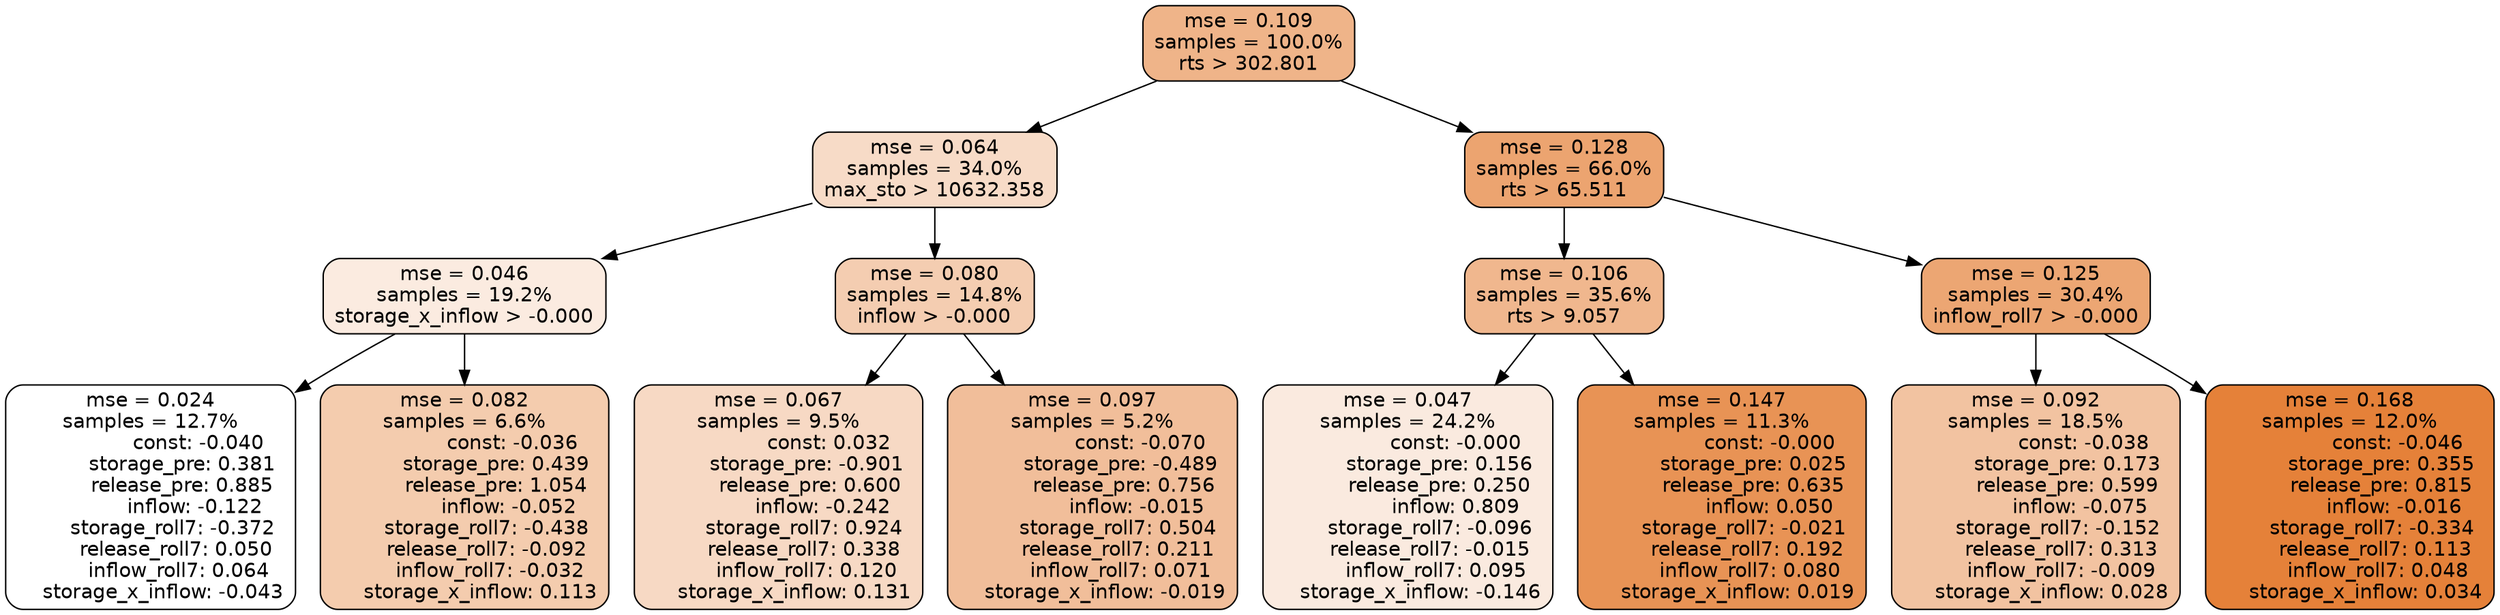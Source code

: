 digraph tree {
node [shape=rectangle, style="filled, rounded", color="black", fontname=helvetica] ;
edge [fontname=helvetica] ;
	"0" [label="mse = 0.109
samples = 100.0%
rts > 302.801", fillcolor="#efb489"]
	"8" [label="mse = 0.064
samples = 34.0%
max_sto > 10632.358", fillcolor="#f7dbc7"]
	"1" [label="mse = 0.128
samples = 66.0%
rts > 65.511", fillcolor="#eca470"]
	"9" [label="mse = 0.046
samples = 19.2%
storage_x_inflow > -0.000", fillcolor="#fbebe0"]
	"12" [label="mse = 0.080
samples = 14.8%
inflow > -0.000", fillcolor="#f4cdb1"]
	"2" [label="mse = 0.106
samples = 35.6%
rts > 9.057", fillcolor="#f0b78e"]
	"5" [label="mse = 0.125
samples = 30.4%
inflow_roll7 > -0.000", fillcolor="#eca673"]
	"10" [label="mse = 0.024
samples = 12.7%
               const: -0.040
          storage_pre: 0.381
          release_pre: 0.885
              inflow: -0.122
       storage_roll7: -0.372
        release_roll7: 0.050
         inflow_roll7: 0.064
    storage_x_inflow: -0.043", fillcolor="#ffffff"]
	"11" [label="mse = 0.082
samples = 6.6%
               const: -0.036
          storage_pre: 0.439
          release_pre: 1.054
              inflow: -0.052
       storage_roll7: -0.438
       release_roll7: -0.092
        inflow_roll7: -0.032
     storage_x_inflow: 0.113", fillcolor="#f4ccae"]
	"13" [label="mse = 0.067
samples = 9.5%
                const: 0.032
         storage_pre: -0.901
          release_pre: 0.600
              inflow: -0.242
        storage_roll7: 0.924
        release_roll7: 0.338
         inflow_roll7: 0.120
     storage_x_inflow: 0.131", fillcolor="#f7d9c4"]
	"14" [label="mse = 0.097
samples = 5.2%
               const: -0.070
         storage_pre: -0.489
          release_pre: 0.756
              inflow: -0.015
        storage_roll7: 0.504
        release_roll7: 0.211
         inflow_roll7: 0.071
    storage_x_inflow: -0.019", fillcolor="#f1be9a"]
	"3" [label="mse = 0.047
samples = 24.2%
               const: -0.000
          storage_pre: 0.156
          release_pre: 0.250
               inflow: 0.809
       storage_roll7: -0.096
       release_roll7: -0.015
         inflow_roll7: 0.095
    storage_x_inflow: -0.146", fillcolor="#faeadf"]
	"4" [label="mse = 0.147
samples = 11.3%
               const: -0.000
          storage_pre: 0.025
          release_pre: 0.635
               inflow: 0.050
       storage_roll7: -0.021
        release_roll7: 0.192
         inflow_roll7: 0.080
     storage_x_inflow: 0.019", fillcolor="#e89355"]
	"6" [label="mse = 0.092
samples = 18.5%
               const: -0.038
          storage_pre: 0.173
          release_pre: 0.599
              inflow: -0.075
       storage_roll7: -0.152
        release_roll7: 0.313
        inflow_roll7: -0.009
     storage_x_inflow: 0.028", fillcolor="#f2c3a1"]
	"7" [label="mse = 0.168
samples = 12.0%
               const: -0.046
          storage_pre: 0.355
          release_pre: 0.815
              inflow: -0.016
       storage_roll7: -0.334
        release_roll7: 0.113
         inflow_roll7: 0.048
     storage_x_inflow: 0.034", fillcolor="#e58139"]

	"0" -> "1"
	"0" -> "8"
	"8" -> "9"
	"8" -> "12"
	"1" -> "2"
	"1" -> "5"
	"9" -> "10"
	"9" -> "11"
	"12" -> "13"
	"12" -> "14"
	"2" -> "3"
	"2" -> "4"
	"5" -> "6"
	"5" -> "7"
}